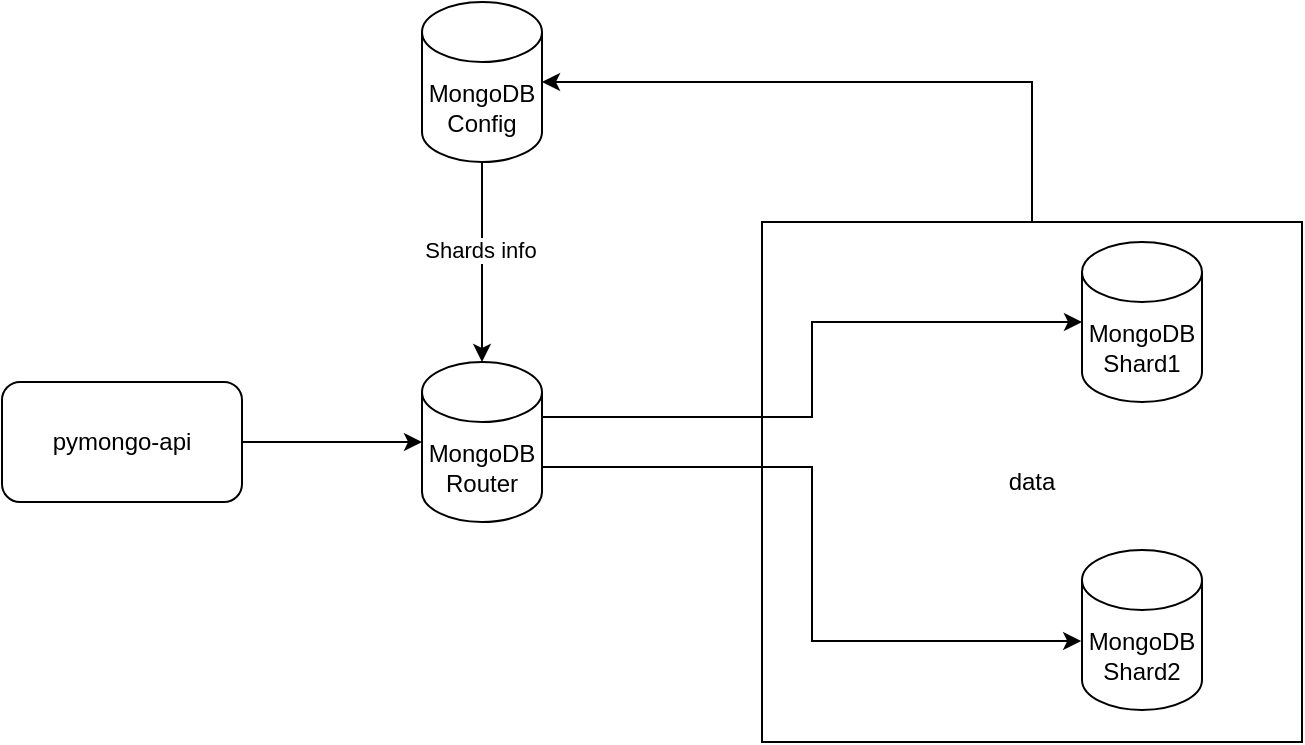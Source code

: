 <mxfile version="26.2.2" pages="5">
  <diagram name="shards" id="-H_mtQnk-PTXWXPvYvuk">
    <mxGraphModel dx="1556" dy="922" grid="1" gridSize="10" guides="1" tooltips="1" connect="1" arrows="1" fold="1" page="1" pageScale="1" pageWidth="1169" pageHeight="827" math="0" shadow="0">
      <root>
        <mxCell id="0" />
        <mxCell id="1" parent="0" />
        <mxCell id="PdJsGDBgcXhgXmVUZjuK-1" value="data" style="rounded=0;whiteSpace=wrap;html=1;" vertex="1" parent="1">
          <mxGeometry x="740" y="210" width="270" height="260" as="geometry" />
        </mxCell>
        <mxCell id="PdJsGDBgcXhgXmVUZjuK-2" value="pymongo-api" style="rounded=1;whiteSpace=wrap;html=1;" vertex="1" parent="1">
          <mxGeometry x="360" y="290" width="120" height="60" as="geometry" />
        </mxCell>
        <mxCell id="PdJsGDBgcXhgXmVUZjuK-3" style="edgeStyle=orthogonalEdgeStyle;rounded=0;orthogonalLoop=1;jettySize=auto;html=1;exitX=1;exitY=0.5;exitDx=0;exitDy=0;entryX=0;entryY=0.5;entryDx=0;entryDy=0;entryPerimeter=0;" edge="1" parent="1" source="PdJsGDBgcXhgXmVUZjuK-2" target="PdJsGDBgcXhgXmVUZjuK-4">
          <mxGeometry relative="1" as="geometry">
            <mxPoint x="560" y="320" as="targetPoint" />
          </mxGeometry>
        </mxCell>
        <mxCell id="PdJsGDBgcXhgXmVUZjuK-4" value="MongoDB&lt;br&gt;Router" style="shape=cylinder3;whiteSpace=wrap;html=1;boundedLbl=1;backgroundOutline=1;size=15;" vertex="1" parent="1">
          <mxGeometry x="570" y="280" width="60" height="80" as="geometry" />
        </mxCell>
        <mxCell id="PdJsGDBgcXhgXmVUZjuK-5" value="MongoDB&lt;br&gt;Shard1" style="shape=cylinder3;whiteSpace=wrap;html=1;boundedLbl=1;backgroundOutline=1;size=15;" vertex="1" parent="1">
          <mxGeometry x="900" y="220" width="60" height="80" as="geometry" />
        </mxCell>
        <mxCell id="PdJsGDBgcXhgXmVUZjuK-6" value="MongoDB&lt;br&gt;Shard2" style="shape=cylinder3;whiteSpace=wrap;html=1;boundedLbl=1;backgroundOutline=1;size=15;" vertex="1" parent="1">
          <mxGeometry x="900" y="374" width="60" height="80" as="geometry" />
        </mxCell>
        <mxCell id="PdJsGDBgcXhgXmVUZjuK-7" value="MongoDB&lt;br&gt;Config" style="shape=cylinder3;whiteSpace=wrap;html=1;boundedLbl=1;backgroundOutline=1;size=15;" vertex="1" parent="1">
          <mxGeometry x="570" y="100" width="60" height="80" as="geometry" />
        </mxCell>
        <mxCell id="PdJsGDBgcXhgXmVUZjuK-8" style="edgeStyle=orthogonalEdgeStyle;rounded=0;orthogonalLoop=1;jettySize=auto;html=1;exitX=0.5;exitY=1;exitDx=0;exitDy=0;exitPerimeter=0;entryX=0.5;entryY=0;entryDx=0;entryDy=0;entryPerimeter=0;" edge="1" parent="1" source="PdJsGDBgcXhgXmVUZjuK-7" target="PdJsGDBgcXhgXmVUZjuK-4">
          <mxGeometry relative="1" as="geometry" />
        </mxCell>
        <mxCell id="PdJsGDBgcXhgXmVUZjuK-9" value="Shards info" style="edgeLabel;html=1;align=center;verticalAlign=middle;resizable=0;points=[];" vertex="1" connectable="0" parent="PdJsGDBgcXhgXmVUZjuK-8">
          <mxGeometry x="-0.12" y="-1" relative="1" as="geometry">
            <mxPoint as="offset" />
          </mxGeometry>
        </mxCell>
        <mxCell id="PdJsGDBgcXhgXmVUZjuK-10" style="edgeStyle=orthogonalEdgeStyle;rounded=0;orthogonalLoop=1;jettySize=auto;html=1;exitX=1;exitY=0;exitDx=0;exitDy=27.5;exitPerimeter=0;entryX=0;entryY=0.5;entryDx=0;entryDy=0;entryPerimeter=0;" edge="1" parent="1" source="PdJsGDBgcXhgXmVUZjuK-4" target="PdJsGDBgcXhgXmVUZjuK-5">
          <mxGeometry relative="1" as="geometry" />
        </mxCell>
        <mxCell id="PdJsGDBgcXhgXmVUZjuK-11" style="edgeStyle=orthogonalEdgeStyle;rounded=0;orthogonalLoop=1;jettySize=auto;html=1;exitX=1;exitY=0;exitDx=0;exitDy=52.5;exitPerimeter=0;entryX=-0.007;entryY=0.569;entryDx=0;entryDy=0;entryPerimeter=0;" edge="1" parent="1" source="PdJsGDBgcXhgXmVUZjuK-4" target="PdJsGDBgcXhgXmVUZjuK-6">
          <mxGeometry relative="1" as="geometry" />
        </mxCell>
        <mxCell id="PdJsGDBgcXhgXmVUZjuK-12" style="edgeStyle=orthogonalEdgeStyle;rounded=0;orthogonalLoop=1;jettySize=auto;html=1;exitX=0.5;exitY=0;exitDx=0;exitDy=0;entryX=1;entryY=0.5;entryDx=0;entryDy=0;entryPerimeter=0;" edge="1" parent="1" source="PdJsGDBgcXhgXmVUZjuK-1" target="PdJsGDBgcXhgXmVUZjuK-7">
          <mxGeometry relative="1" as="geometry" />
        </mxCell>
      </root>
    </mxGraphModel>
  </diagram>
  <diagram name="shards-repl" id="qeF7YFFsVlt1C12aMF8a">
    <mxGraphModel dx="1556" dy="922" grid="1" gridSize="10" guides="1" tooltips="1" connect="1" arrows="1" fold="1" page="1" pageScale="1" pageWidth="1169" pageHeight="827" math="0" shadow="0">
      <root>
        <mxCell id="6vqDNNXld811BAtUUffi-0" />
        <mxCell id="6vqDNNXld811BAtUUffi-1" parent="6vqDNNXld811BAtUUffi-0" />
        <mxCell id="q-wtnh5gK94UqfY4lUgK-1" value="data" style="rounded=0;whiteSpace=wrap;html=1;" vertex="1" parent="6vqDNNXld811BAtUUffi-1">
          <mxGeometry x="600" y="200" width="360" height="510" as="geometry" />
        </mxCell>
        <mxCell id="6vqDNNXld811BAtUUffi-2" value="pymongo-api" style="rounded=1;whiteSpace=wrap;html=1;" vertex="1" parent="6vqDNNXld811BAtUUffi-1">
          <mxGeometry x="170" y="450" width="120" height="60" as="geometry" />
        </mxCell>
        <mxCell id="6vqDNNXld811BAtUUffi-3" style="edgeStyle=orthogonalEdgeStyle;rounded=0;orthogonalLoop=1;jettySize=auto;html=1;exitX=1;exitY=0.5;exitDx=0;exitDy=0;entryX=0;entryY=0.5;entryDx=0;entryDy=0;entryPerimeter=0;" edge="1" parent="6vqDNNXld811BAtUUffi-1" source="6vqDNNXld811BAtUUffi-2" target="6vqDNNXld811BAtUUffi-4">
          <mxGeometry relative="1" as="geometry">
            <mxPoint x="380" y="320" as="targetPoint" />
          </mxGeometry>
        </mxCell>
        <mxCell id="6vqDNNXld811BAtUUffi-4" value="MongoDB&lt;br&gt;Router" style="shape=cylinder3;whiteSpace=wrap;html=1;boundedLbl=1;backgroundOutline=1;size=15;" vertex="1" parent="6vqDNNXld811BAtUUffi-1">
          <mxGeometry x="390" y="440" width="60" height="80" as="geometry" />
        </mxCell>
        <mxCell id="6vqDNNXld811BAtUUffi-7" value="MongoDB&lt;br&gt;Config" style="shape=cylinder3;whiteSpace=wrap;html=1;boundedLbl=1;backgroundOutline=1;size=15;" vertex="1" parent="6vqDNNXld811BAtUUffi-1">
          <mxGeometry x="390" y="100" width="60" height="80" as="geometry" />
        </mxCell>
        <mxCell id="6vqDNNXld811BAtUUffi-8" style="edgeStyle=orthogonalEdgeStyle;rounded=0;orthogonalLoop=1;jettySize=auto;html=1;exitX=0.5;exitY=1;exitDx=0;exitDy=0;exitPerimeter=0;entryX=0.5;entryY=0;entryDx=0;entryDy=0;entryPerimeter=0;" edge="1" parent="6vqDNNXld811BAtUUffi-1" source="6vqDNNXld811BAtUUffi-7" target="6vqDNNXld811BAtUUffi-4">
          <mxGeometry relative="1" as="geometry" />
        </mxCell>
        <mxCell id="q-wtnh5gK94UqfY4lUgK-0" value="Shards info" style="edgeLabel;html=1;align=center;verticalAlign=middle;resizable=0;points=[];" vertex="1" connectable="0" parent="6vqDNNXld811BAtUUffi-8">
          <mxGeometry x="-0.12" y="-1" relative="1" as="geometry">
            <mxPoint as="offset" />
          </mxGeometry>
        </mxCell>
        <mxCell id="6vqDNNXld811BAtUUffi-9" style="edgeStyle=orthogonalEdgeStyle;rounded=0;orthogonalLoop=1;jettySize=auto;html=1;exitX=1;exitY=0;exitDx=0;exitDy=27.5;exitPerimeter=0;entryX=0;entryY=0.5;entryDx=0;entryDy=0;" edge="1" parent="6vqDNNXld811BAtUUffi-1" source="6vqDNNXld811BAtUUffi-4" target="Bka9d0ipxKqQHmRLhknL-3">
          <mxGeometry relative="1" as="geometry">
            <mxPoint x="610.0" y="260" as="targetPoint" />
          </mxGeometry>
        </mxCell>
        <mxCell id="6vqDNNXld811BAtUUffi-10" style="edgeStyle=orthogonalEdgeStyle;rounded=0;orthogonalLoop=1;jettySize=auto;html=1;exitX=1;exitY=0;exitDx=0;exitDy=52.5;exitPerimeter=0;" edge="1" parent="6vqDNNXld811BAtUUffi-1" source="6vqDNNXld811BAtUUffi-4" target="Bka9d0ipxKqQHmRLhknL-11">
          <mxGeometry relative="1" as="geometry">
            <mxPoint x="609.58" y="419.52" as="targetPoint" />
          </mxGeometry>
        </mxCell>
        <mxCell id="q-wtnh5gK94UqfY4lUgK-4" style="edgeStyle=orthogonalEdgeStyle;rounded=0;orthogonalLoop=1;jettySize=auto;html=1;exitX=0.5;exitY=0;exitDx=0;exitDy=0;entryX=1;entryY=0.5;entryDx=0;entryDy=0;entryPerimeter=0;" edge="1" parent="6vqDNNXld811BAtUUffi-1" source="q-wtnh5gK94UqfY4lUgK-1" target="6vqDNNXld811BAtUUffi-7">
          <mxGeometry relative="1" as="geometry" />
        </mxCell>
        <mxCell id="Bka9d0ipxKqQHmRLhknL-9" value="" style="group" vertex="1" connectable="0" parent="6vqDNNXld811BAtUUffi-1">
          <mxGeometry x="650" y="210" width="240" height="220" as="geometry" />
        </mxCell>
        <mxCell id="Bka9d0ipxKqQHmRLhknL-3" value="shard1" style="rounded=0;whiteSpace=wrap;html=1;" vertex="1" parent="Bka9d0ipxKqQHmRLhknL-9">
          <mxGeometry width="240" height="220" as="geometry" />
        </mxCell>
        <mxCell id="Bka9d0ipxKqQHmRLhknL-8" value="" style="group" vertex="1" connectable="0" parent="Bka9d0ipxKqQHmRLhknL-9">
          <mxGeometry x="10" y="30" width="220" height="180" as="geometry" />
        </mxCell>
        <mxCell id="Bka9d0ipxKqQHmRLhknL-7" style="edgeStyle=orthogonalEdgeStyle;rounded=0;orthogonalLoop=1;jettySize=auto;html=1;exitX=1;exitY=0.5;exitDx=0;exitDy=0;exitPerimeter=0;startArrow=openThin;startFill=0;" edge="1" parent="Bka9d0ipxKqQHmRLhknL-8" source="Bka9d0ipxKqQHmRLhknL-0" target="Bka9d0ipxKqQHmRLhknL-1">
          <mxGeometry relative="1" as="geometry" />
        </mxCell>
        <mxCell id="Bka9d0ipxKqQHmRLhknL-0" value="MongoDB&lt;br&gt;&lt;div&gt;repl0&lt;/div&gt;" style="shape=cylinder3;whiteSpace=wrap;html=1;boundedLbl=1;backgroundOutline=1;size=15;" vertex="1" parent="Bka9d0ipxKqQHmRLhknL-8">
          <mxGeometry y="100" width="60" height="80" as="geometry" />
        </mxCell>
        <mxCell id="Bka9d0ipxKqQHmRLhknL-1" value="MongoDB&lt;br&gt;&lt;div&gt;repl2&lt;/div&gt;" style="shape=cylinder3;whiteSpace=wrap;html=1;boundedLbl=1;backgroundOutline=1;size=15;" vertex="1" parent="Bka9d0ipxKqQHmRLhknL-8">
          <mxGeometry x="160" y="100" width="60" height="80" as="geometry" />
        </mxCell>
        <mxCell id="Bka9d0ipxKqQHmRLhknL-2" value="MongoDB&lt;br&gt;&lt;div&gt;repl1&lt;/div&gt;" style="shape=cylinder3;whiteSpace=wrap;html=1;boundedLbl=1;backgroundOutline=1;size=15;" vertex="1" parent="Bka9d0ipxKqQHmRLhknL-8">
          <mxGeometry x="80" y="-20" width="60" height="80" as="geometry" />
        </mxCell>
        <mxCell id="Bka9d0ipxKqQHmRLhknL-4" style="edgeStyle=orthogonalEdgeStyle;rounded=0;orthogonalLoop=1;jettySize=auto;html=1;exitX=0;exitY=0.5;exitDx=0;exitDy=0;exitPerimeter=0;entryX=0.5;entryY=0;entryDx=0;entryDy=0;entryPerimeter=0;startArrow=openThin;startFill=0;" edge="1" parent="Bka9d0ipxKqQHmRLhknL-8" source="Bka9d0ipxKqQHmRLhknL-2" target="Bka9d0ipxKqQHmRLhknL-0">
          <mxGeometry relative="1" as="geometry" />
        </mxCell>
        <mxCell id="Bka9d0ipxKqQHmRLhknL-5" style="edgeStyle=orthogonalEdgeStyle;rounded=0;orthogonalLoop=1;jettySize=auto;html=1;exitX=1;exitY=0.5;exitDx=0;exitDy=0;exitPerimeter=0;entryX=0.5;entryY=0;entryDx=0;entryDy=0;entryPerimeter=0;startArrow=classic;startFill=1;" edge="1" parent="Bka9d0ipxKqQHmRLhknL-8" source="Bka9d0ipxKqQHmRLhknL-2" target="Bka9d0ipxKqQHmRLhknL-1">
          <mxGeometry relative="1" as="geometry" />
        </mxCell>
        <mxCell id="Bka9d0ipxKqQHmRLhknL-10" value="" style="group" vertex="1" connectable="0" parent="6vqDNNXld811BAtUUffi-1">
          <mxGeometry x="650" y="480" width="240" height="220" as="geometry" />
        </mxCell>
        <mxCell id="Bka9d0ipxKqQHmRLhknL-11" value="shard2" style="rounded=0;whiteSpace=wrap;html=1;" vertex="1" parent="Bka9d0ipxKqQHmRLhknL-10">
          <mxGeometry width="240" height="220" as="geometry" />
        </mxCell>
        <mxCell id="Bka9d0ipxKqQHmRLhknL-12" value="" style="group" vertex="1" connectable="0" parent="Bka9d0ipxKqQHmRLhknL-10">
          <mxGeometry x="10" y="30" width="220" height="180" as="geometry" />
        </mxCell>
        <mxCell id="Bka9d0ipxKqQHmRLhknL-13" style="edgeStyle=orthogonalEdgeStyle;rounded=0;orthogonalLoop=1;jettySize=auto;html=1;exitX=1;exitY=0.5;exitDx=0;exitDy=0;exitPerimeter=0;startArrow=openThin;startFill=0;" edge="1" parent="Bka9d0ipxKqQHmRLhknL-12" source="Bka9d0ipxKqQHmRLhknL-14" target="Bka9d0ipxKqQHmRLhknL-15">
          <mxGeometry relative="1" as="geometry" />
        </mxCell>
        <mxCell id="Bka9d0ipxKqQHmRLhknL-14" value="MongoDB&lt;br&gt;&lt;div&gt;repl0&lt;/div&gt;" style="shape=cylinder3;whiteSpace=wrap;html=1;boundedLbl=1;backgroundOutline=1;size=15;" vertex="1" parent="Bka9d0ipxKqQHmRLhknL-12">
          <mxGeometry y="100" width="60" height="80" as="geometry" />
        </mxCell>
        <mxCell id="Bka9d0ipxKqQHmRLhknL-15" value="MongoDB&lt;br&gt;&lt;div&gt;repl2&lt;/div&gt;" style="shape=cylinder3;whiteSpace=wrap;html=1;boundedLbl=1;backgroundOutline=1;size=15;" vertex="1" parent="Bka9d0ipxKqQHmRLhknL-12">
          <mxGeometry x="160" y="100" width="60" height="80" as="geometry" />
        </mxCell>
        <mxCell id="Bka9d0ipxKqQHmRLhknL-16" value="MongoDB&lt;br&gt;&lt;div&gt;repl1&lt;/div&gt;" style="shape=cylinder3;whiteSpace=wrap;html=1;boundedLbl=1;backgroundOutline=1;size=15;" vertex="1" parent="Bka9d0ipxKqQHmRLhknL-12">
          <mxGeometry x="80" y="-20" width="60" height="80" as="geometry" />
        </mxCell>
        <mxCell id="Bka9d0ipxKqQHmRLhknL-17" style="edgeStyle=orthogonalEdgeStyle;rounded=0;orthogonalLoop=1;jettySize=auto;html=1;exitX=0;exitY=0.5;exitDx=0;exitDy=0;exitPerimeter=0;entryX=0.5;entryY=0;entryDx=0;entryDy=0;entryPerimeter=0;startArrow=openThin;startFill=0;" edge="1" parent="Bka9d0ipxKqQHmRLhknL-12" source="Bka9d0ipxKqQHmRLhknL-16" target="Bka9d0ipxKqQHmRLhknL-14">
          <mxGeometry relative="1" as="geometry" />
        </mxCell>
        <mxCell id="Bka9d0ipxKqQHmRLhknL-18" style="edgeStyle=orthogonalEdgeStyle;rounded=0;orthogonalLoop=1;jettySize=auto;html=1;exitX=1;exitY=0.5;exitDx=0;exitDy=0;exitPerimeter=0;entryX=0.5;entryY=0;entryDx=0;entryDy=0;entryPerimeter=0;startArrow=classic;startFill=1;" edge="1" parent="Bka9d0ipxKqQHmRLhknL-12" source="Bka9d0ipxKqQHmRLhknL-16" target="Bka9d0ipxKqQHmRLhknL-15">
          <mxGeometry relative="1" as="geometry" />
        </mxCell>
      </root>
    </mxGraphModel>
  </diagram>
  <diagram name="shards-repl-cache" id="4g1u8_UeGxFfNDQCQS-p">
    <mxGraphModel dx="1556" dy="922" grid="1" gridSize="10" guides="1" tooltips="1" connect="1" arrows="1" fold="1" page="1" pageScale="1" pageWidth="1169" pageHeight="827" math="0" shadow="0">
      <root>
        <mxCell id="fxDg-fmvhUHf-UqMxetp-0" />
        <mxCell id="fxDg-fmvhUHf-UqMxetp-1" parent="fxDg-fmvhUHf-UqMxetp-0" />
        <mxCell id="fxDg-fmvhUHf-UqMxetp-2" value="data" style="rounded=0;whiteSpace=wrap;html=1;" vertex="1" parent="fxDg-fmvhUHf-UqMxetp-1">
          <mxGeometry x="600" y="200" width="360" height="510" as="geometry" />
        </mxCell>
        <mxCell id="fxDg-fmvhUHf-UqMxetp-3" value="pymongo-api" style="rounded=1;whiteSpace=wrap;html=1;" vertex="1" parent="fxDg-fmvhUHf-UqMxetp-1">
          <mxGeometry x="170" y="450" width="120" height="60" as="geometry" />
        </mxCell>
        <mxCell id="fxDg-fmvhUHf-UqMxetp-4" style="edgeStyle=orthogonalEdgeStyle;rounded=0;orthogonalLoop=1;jettySize=auto;html=1;exitX=1;exitY=0.5;exitDx=0;exitDy=0;entryX=0;entryY=0.5;entryDx=0;entryDy=0;entryPerimeter=0;" edge="1" parent="fxDg-fmvhUHf-UqMxetp-1" source="fxDg-fmvhUHf-UqMxetp-3" target="fxDg-fmvhUHf-UqMxetp-5">
          <mxGeometry relative="1" as="geometry">
            <mxPoint x="380" y="320" as="targetPoint" />
          </mxGeometry>
        </mxCell>
        <mxCell id="fxDg-fmvhUHf-UqMxetp-5" value="MongoDB&lt;br&gt;Router" style="shape=cylinder3;whiteSpace=wrap;html=1;boundedLbl=1;backgroundOutline=1;size=15;" vertex="1" parent="fxDg-fmvhUHf-UqMxetp-1">
          <mxGeometry x="390" y="440" width="60" height="80" as="geometry" />
        </mxCell>
        <mxCell id="fxDg-fmvhUHf-UqMxetp-6" value="MongoDB&lt;br&gt;Config" style="shape=cylinder3;whiteSpace=wrap;html=1;boundedLbl=1;backgroundOutline=1;size=15;" vertex="1" parent="fxDg-fmvhUHf-UqMxetp-1">
          <mxGeometry x="390" y="100" width="60" height="80" as="geometry" />
        </mxCell>
        <mxCell id="fxDg-fmvhUHf-UqMxetp-7" style="edgeStyle=orthogonalEdgeStyle;rounded=0;orthogonalLoop=1;jettySize=auto;html=1;exitX=0.5;exitY=1;exitDx=0;exitDy=0;exitPerimeter=0;entryX=0.5;entryY=0;entryDx=0;entryDy=0;entryPerimeter=0;" edge="1" parent="fxDg-fmvhUHf-UqMxetp-1" source="fxDg-fmvhUHf-UqMxetp-6" target="fxDg-fmvhUHf-UqMxetp-5">
          <mxGeometry relative="1" as="geometry" />
        </mxCell>
        <mxCell id="fxDg-fmvhUHf-UqMxetp-8" value="Shards info" style="edgeLabel;html=1;align=center;verticalAlign=middle;resizable=0;points=[];" vertex="1" connectable="0" parent="fxDg-fmvhUHf-UqMxetp-7">
          <mxGeometry x="-0.12" y="-1" relative="1" as="geometry">
            <mxPoint as="offset" />
          </mxGeometry>
        </mxCell>
        <mxCell id="fxDg-fmvhUHf-UqMxetp-9" style="edgeStyle=orthogonalEdgeStyle;rounded=0;orthogonalLoop=1;jettySize=auto;html=1;exitX=1;exitY=0;exitDx=0;exitDy=27.5;exitPerimeter=0;entryX=0;entryY=0.5;entryDx=0;entryDy=0;" edge="1" parent="fxDg-fmvhUHf-UqMxetp-1" source="fxDg-fmvhUHf-UqMxetp-5" target="fxDg-fmvhUHf-UqMxetp-13">
          <mxGeometry relative="1" as="geometry">
            <mxPoint x="610.0" y="260" as="targetPoint" />
          </mxGeometry>
        </mxCell>
        <mxCell id="fxDg-fmvhUHf-UqMxetp-10" style="edgeStyle=orthogonalEdgeStyle;rounded=0;orthogonalLoop=1;jettySize=auto;html=1;exitX=1;exitY=0;exitDx=0;exitDy=52.5;exitPerimeter=0;" edge="1" parent="fxDg-fmvhUHf-UqMxetp-1" source="fxDg-fmvhUHf-UqMxetp-5" target="fxDg-fmvhUHf-UqMxetp-22">
          <mxGeometry relative="1" as="geometry">
            <mxPoint x="609.58" y="419.52" as="targetPoint" />
          </mxGeometry>
        </mxCell>
        <mxCell id="fxDg-fmvhUHf-UqMxetp-11" style="edgeStyle=orthogonalEdgeStyle;rounded=0;orthogonalLoop=1;jettySize=auto;html=1;exitX=0.5;exitY=0;exitDx=0;exitDy=0;entryX=1;entryY=0.5;entryDx=0;entryDy=0;entryPerimeter=0;" edge="1" parent="fxDg-fmvhUHf-UqMxetp-1" source="fxDg-fmvhUHf-UqMxetp-2" target="fxDg-fmvhUHf-UqMxetp-6">
          <mxGeometry relative="1" as="geometry" />
        </mxCell>
        <mxCell id="fxDg-fmvhUHf-UqMxetp-12" value="" style="group" vertex="1" connectable="0" parent="fxDg-fmvhUHf-UqMxetp-1">
          <mxGeometry x="650" y="210" width="240" height="220" as="geometry" />
        </mxCell>
        <mxCell id="fxDg-fmvhUHf-UqMxetp-13" value="shard1" style="rounded=0;whiteSpace=wrap;html=1;" vertex="1" parent="fxDg-fmvhUHf-UqMxetp-12">
          <mxGeometry width="240" height="220" as="geometry" />
        </mxCell>
        <mxCell id="fxDg-fmvhUHf-UqMxetp-14" value="" style="group" vertex="1" connectable="0" parent="fxDg-fmvhUHf-UqMxetp-12">
          <mxGeometry x="10" y="30" width="220" height="180" as="geometry" />
        </mxCell>
        <mxCell id="fxDg-fmvhUHf-UqMxetp-15" style="edgeStyle=orthogonalEdgeStyle;rounded=0;orthogonalLoop=1;jettySize=auto;html=1;exitX=1;exitY=0.5;exitDx=0;exitDy=0;exitPerimeter=0;startArrow=openThin;startFill=0;" edge="1" parent="fxDg-fmvhUHf-UqMxetp-14" source="fxDg-fmvhUHf-UqMxetp-16" target="fxDg-fmvhUHf-UqMxetp-17">
          <mxGeometry relative="1" as="geometry" />
        </mxCell>
        <mxCell id="fxDg-fmvhUHf-UqMxetp-16" value="MongoDB&lt;br&gt;&lt;div&gt;repl0&lt;/div&gt;" style="shape=cylinder3;whiteSpace=wrap;html=1;boundedLbl=1;backgroundOutline=1;size=15;" vertex="1" parent="fxDg-fmvhUHf-UqMxetp-14">
          <mxGeometry y="100" width="60" height="80" as="geometry" />
        </mxCell>
        <mxCell id="fxDg-fmvhUHf-UqMxetp-17" value="MongoDB&lt;br&gt;&lt;div&gt;repl2&lt;/div&gt;" style="shape=cylinder3;whiteSpace=wrap;html=1;boundedLbl=1;backgroundOutline=1;size=15;" vertex="1" parent="fxDg-fmvhUHf-UqMxetp-14">
          <mxGeometry x="160" y="100" width="60" height="80" as="geometry" />
        </mxCell>
        <mxCell id="fxDg-fmvhUHf-UqMxetp-18" value="MongoDB&lt;br&gt;&lt;div&gt;repl1&lt;/div&gt;" style="shape=cylinder3;whiteSpace=wrap;html=1;boundedLbl=1;backgroundOutline=1;size=15;" vertex="1" parent="fxDg-fmvhUHf-UqMxetp-14">
          <mxGeometry x="80" y="-20" width="60" height="80" as="geometry" />
        </mxCell>
        <mxCell id="fxDg-fmvhUHf-UqMxetp-19" style="edgeStyle=orthogonalEdgeStyle;rounded=0;orthogonalLoop=1;jettySize=auto;html=1;exitX=0;exitY=0.5;exitDx=0;exitDy=0;exitPerimeter=0;entryX=0.5;entryY=0;entryDx=0;entryDy=0;entryPerimeter=0;startArrow=openThin;startFill=0;" edge="1" parent="fxDg-fmvhUHf-UqMxetp-14" source="fxDg-fmvhUHf-UqMxetp-18" target="fxDg-fmvhUHf-UqMxetp-16">
          <mxGeometry relative="1" as="geometry" />
        </mxCell>
        <mxCell id="fxDg-fmvhUHf-UqMxetp-20" style="edgeStyle=orthogonalEdgeStyle;rounded=0;orthogonalLoop=1;jettySize=auto;html=1;exitX=1;exitY=0.5;exitDx=0;exitDy=0;exitPerimeter=0;entryX=0.5;entryY=0;entryDx=0;entryDy=0;entryPerimeter=0;startArrow=classic;startFill=1;" edge="1" parent="fxDg-fmvhUHf-UqMxetp-14" source="fxDg-fmvhUHf-UqMxetp-18" target="fxDg-fmvhUHf-UqMxetp-17">
          <mxGeometry relative="1" as="geometry" />
        </mxCell>
        <mxCell id="fxDg-fmvhUHf-UqMxetp-21" value="" style="group" vertex="1" connectable="0" parent="fxDg-fmvhUHf-UqMxetp-1">
          <mxGeometry x="650" y="480" width="240" height="220" as="geometry" />
        </mxCell>
        <mxCell id="fxDg-fmvhUHf-UqMxetp-22" value="shard2" style="rounded=0;whiteSpace=wrap;html=1;" vertex="1" parent="fxDg-fmvhUHf-UqMxetp-21">
          <mxGeometry width="240" height="220" as="geometry" />
        </mxCell>
        <mxCell id="fxDg-fmvhUHf-UqMxetp-23" value="" style="group" vertex="1" connectable="0" parent="fxDg-fmvhUHf-UqMxetp-21">
          <mxGeometry x="10" y="30" width="220" height="180" as="geometry" />
        </mxCell>
        <mxCell id="fxDg-fmvhUHf-UqMxetp-24" style="edgeStyle=orthogonalEdgeStyle;rounded=0;orthogonalLoop=1;jettySize=auto;html=1;exitX=1;exitY=0.5;exitDx=0;exitDy=0;exitPerimeter=0;startArrow=openThin;startFill=0;" edge="1" parent="fxDg-fmvhUHf-UqMxetp-23" source="fxDg-fmvhUHf-UqMxetp-25" target="fxDg-fmvhUHf-UqMxetp-26">
          <mxGeometry relative="1" as="geometry" />
        </mxCell>
        <mxCell id="fxDg-fmvhUHf-UqMxetp-25" value="MongoDB&lt;br&gt;&lt;div&gt;repl0&lt;/div&gt;" style="shape=cylinder3;whiteSpace=wrap;html=1;boundedLbl=1;backgroundOutline=1;size=15;" vertex="1" parent="fxDg-fmvhUHf-UqMxetp-23">
          <mxGeometry y="100" width="60" height="80" as="geometry" />
        </mxCell>
        <mxCell id="fxDg-fmvhUHf-UqMxetp-26" value="MongoDB&lt;br&gt;&lt;div&gt;repl2&lt;/div&gt;" style="shape=cylinder3;whiteSpace=wrap;html=1;boundedLbl=1;backgroundOutline=1;size=15;" vertex="1" parent="fxDg-fmvhUHf-UqMxetp-23">
          <mxGeometry x="160" y="100" width="60" height="80" as="geometry" />
        </mxCell>
        <mxCell id="fxDg-fmvhUHf-UqMxetp-27" value="MongoDB&lt;br&gt;&lt;div&gt;repl1&lt;/div&gt;" style="shape=cylinder3;whiteSpace=wrap;html=1;boundedLbl=1;backgroundOutline=1;size=15;" vertex="1" parent="fxDg-fmvhUHf-UqMxetp-23">
          <mxGeometry x="80" y="-20" width="60" height="80" as="geometry" />
        </mxCell>
        <mxCell id="fxDg-fmvhUHf-UqMxetp-28" style="edgeStyle=orthogonalEdgeStyle;rounded=0;orthogonalLoop=1;jettySize=auto;html=1;exitX=0;exitY=0.5;exitDx=0;exitDy=0;exitPerimeter=0;entryX=0.5;entryY=0;entryDx=0;entryDy=0;entryPerimeter=0;startArrow=openThin;startFill=0;" edge="1" parent="fxDg-fmvhUHf-UqMxetp-23" source="fxDg-fmvhUHf-UqMxetp-27" target="fxDg-fmvhUHf-UqMxetp-25">
          <mxGeometry relative="1" as="geometry" />
        </mxCell>
        <mxCell id="fxDg-fmvhUHf-UqMxetp-29" style="edgeStyle=orthogonalEdgeStyle;rounded=0;orthogonalLoop=1;jettySize=auto;html=1;exitX=1;exitY=0.5;exitDx=0;exitDy=0;exitPerimeter=0;entryX=0.5;entryY=0;entryDx=0;entryDy=0;entryPerimeter=0;startArrow=classic;startFill=1;" edge="1" parent="fxDg-fmvhUHf-UqMxetp-23" source="fxDg-fmvhUHf-UqMxetp-27" target="fxDg-fmvhUHf-UqMxetp-26">
          <mxGeometry relative="1" as="geometry" />
        </mxCell>
        <mxCell id="8tiHlDGAkMG_AVuabsp7-0" value="redis" style="shape=cylinder3;whiteSpace=wrap;html=1;boundedLbl=1;backgroundOutline=1;size=15;" vertex="1" parent="fxDg-fmvhUHf-UqMxetp-1">
          <mxGeometry x="200" y="590" width="60" height="80" as="geometry" />
        </mxCell>
        <mxCell id="8tiHlDGAkMG_AVuabsp7-1" style="edgeStyle=orthogonalEdgeStyle;rounded=0;orthogonalLoop=1;jettySize=auto;html=1;exitX=0.5;exitY=1;exitDx=0;exitDy=0;entryX=0.5;entryY=0;entryDx=0;entryDy=0;entryPerimeter=0;" edge="1" parent="fxDg-fmvhUHf-UqMxetp-1" source="fxDg-fmvhUHf-UqMxetp-3" target="8tiHlDGAkMG_AVuabsp7-0">
          <mxGeometry relative="1" as="geometry" />
        </mxCell>
      </root>
    </mxGraphModel>
  </diagram>
  <diagram name="api-shards-repl-cache" id="Ojz7CrvYcD_KoiikX7P5">
    <mxGraphModel dx="1556" dy="922" grid="1" gridSize="10" guides="1" tooltips="1" connect="1" arrows="1" fold="1" page="1" pageScale="1" pageWidth="1169" pageHeight="827" math="0" shadow="0">
      <root>
        <mxCell id="PMrcxANC8TGuvZL-yIvS-0" />
        <mxCell id="PMrcxANC8TGuvZL-yIvS-1" parent="PMrcxANC8TGuvZL-yIvS-0" />
        <mxCell id="PMrcxANC8TGuvZL-yIvS-2" value="data" style="rounded=0;whiteSpace=wrap;html=1;" vertex="1" parent="PMrcxANC8TGuvZL-yIvS-1">
          <mxGeometry x="760" y="190" width="360" height="510" as="geometry" />
        </mxCell>
        <mxCell id="PMrcxANC8TGuvZL-yIvS-4" style="edgeStyle=orthogonalEdgeStyle;rounded=0;orthogonalLoop=1;jettySize=auto;html=1;exitX=1;exitY=0.5;exitDx=0;exitDy=0;entryX=0;entryY=0.5;entryDx=0;entryDy=0;entryPerimeter=0;" edge="1" parent="PMrcxANC8TGuvZL-yIvS-1" source="PMrcxANC8TGuvZL-yIvS-3" target="PMrcxANC8TGuvZL-yIvS-5">
          <mxGeometry relative="1" as="geometry">
            <mxPoint x="540" y="310" as="targetPoint" />
          </mxGeometry>
        </mxCell>
        <mxCell id="PMrcxANC8TGuvZL-yIvS-5" value="MongoDB&lt;br&gt;Router" style="shape=cylinder3;whiteSpace=wrap;html=1;boundedLbl=1;backgroundOutline=1;size=15;" vertex="1" parent="PMrcxANC8TGuvZL-yIvS-1">
          <mxGeometry x="550" y="430" width="60" height="80" as="geometry" />
        </mxCell>
        <mxCell id="PMrcxANC8TGuvZL-yIvS-6" value="MongoDB&lt;br&gt;Config" style="shape=cylinder3;whiteSpace=wrap;html=1;boundedLbl=1;backgroundOutline=1;size=15;" vertex="1" parent="PMrcxANC8TGuvZL-yIvS-1">
          <mxGeometry x="550" y="90" width="60" height="80" as="geometry" />
        </mxCell>
        <mxCell id="PMrcxANC8TGuvZL-yIvS-7" style="edgeStyle=orthogonalEdgeStyle;rounded=0;orthogonalLoop=1;jettySize=auto;html=1;exitX=0.5;exitY=1;exitDx=0;exitDy=0;exitPerimeter=0;entryX=0.5;entryY=0;entryDx=0;entryDy=0;entryPerimeter=0;" edge="1" parent="PMrcxANC8TGuvZL-yIvS-1" source="PMrcxANC8TGuvZL-yIvS-6" target="PMrcxANC8TGuvZL-yIvS-5">
          <mxGeometry relative="1" as="geometry" />
        </mxCell>
        <mxCell id="PMrcxANC8TGuvZL-yIvS-8" value="Shards info" style="edgeLabel;html=1;align=center;verticalAlign=middle;resizable=0;points=[];" vertex="1" connectable="0" parent="PMrcxANC8TGuvZL-yIvS-7">
          <mxGeometry x="-0.12" y="-1" relative="1" as="geometry">
            <mxPoint as="offset" />
          </mxGeometry>
        </mxCell>
        <mxCell id="PMrcxANC8TGuvZL-yIvS-9" style="edgeStyle=orthogonalEdgeStyle;rounded=0;orthogonalLoop=1;jettySize=auto;html=1;exitX=1;exitY=0;exitDx=0;exitDy=27.5;exitPerimeter=0;entryX=0;entryY=0.5;entryDx=0;entryDy=0;" edge="1" parent="PMrcxANC8TGuvZL-yIvS-1" source="PMrcxANC8TGuvZL-yIvS-5" target="PMrcxANC8TGuvZL-yIvS-13">
          <mxGeometry relative="1" as="geometry">
            <mxPoint x="770.0" y="250" as="targetPoint" />
          </mxGeometry>
        </mxCell>
        <mxCell id="PMrcxANC8TGuvZL-yIvS-10" style="edgeStyle=orthogonalEdgeStyle;rounded=0;orthogonalLoop=1;jettySize=auto;html=1;exitX=1;exitY=0;exitDx=0;exitDy=52.5;exitPerimeter=0;" edge="1" parent="PMrcxANC8TGuvZL-yIvS-1" source="PMrcxANC8TGuvZL-yIvS-5" target="PMrcxANC8TGuvZL-yIvS-22">
          <mxGeometry relative="1" as="geometry">
            <mxPoint x="769.58" y="409.52" as="targetPoint" />
          </mxGeometry>
        </mxCell>
        <mxCell id="PMrcxANC8TGuvZL-yIvS-11" style="edgeStyle=orthogonalEdgeStyle;rounded=0;orthogonalLoop=1;jettySize=auto;html=1;exitX=0.5;exitY=0;exitDx=0;exitDy=0;entryX=1;entryY=0.5;entryDx=0;entryDy=0;entryPerimeter=0;" edge="1" parent="PMrcxANC8TGuvZL-yIvS-1" source="PMrcxANC8TGuvZL-yIvS-2" target="PMrcxANC8TGuvZL-yIvS-6">
          <mxGeometry relative="1" as="geometry" />
        </mxCell>
        <mxCell id="PMrcxANC8TGuvZL-yIvS-12" value="" style="group" vertex="1" connectable="0" parent="PMrcxANC8TGuvZL-yIvS-1">
          <mxGeometry x="810" y="200" width="240" height="220" as="geometry" />
        </mxCell>
        <mxCell id="PMrcxANC8TGuvZL-yIvS-13" value="shard1" style="rounded=0;whiteSpace=wrap;html=1;" vertex="1" parent="PMrcxANC8TGuvZL-yIvS-12">
          <mxGeometry width="240" height="220" as="geometry" />
        </mxCell>
        <mxCell id="PMrcxANC8TGuvZL-yIvS-14" value="" style="group" vertex="1" connectable="0" parent="PMrcxANC8TGuvZL-yIvS-12">
          <mxGeometry x="10" y="30" width="220" height="180" as="geometry" />
        </mxCell>
        <mxCell id="PMrcxANC8TGuvZL-yIvS-15" style="edgeStyle=orthogonalEdgeStyle;rounded=0;orthogonalLoop=1;jettySize=auto;html=1;exitX=1;exitY=0.5;exitDx=0;exitDy=0;exitPerimeter=0;startArrow=openThin;startFill=0;" edge="1" parent="PMrcxANC8TGuvZL-yIvS-14" source="PMrcxANC8TGuvZL-yIvS-16" target="PMrcxANC8TGuvZL-yIvS-17">
          <mxGeometry relative="1" as="geometry" />
        </mxCell>
        <mxCell id="PMrcxANC8TGuvZL-yIvS-16" value="MongoDB&lt;br&gt;&lt;div&gt;repl0&lt;/div&gt;" style="shape=cylinder3;whiteSpace=wrap;html=1;boundedLbl=1;backgroundOutline=1;size=15;" vertex="1" parent="PMrcxANC8TGuvZL-yIvS-14">
          <mxGeometry y="100" width="60" height="80" as="geometry" />
        </mxCell>
        <mxCell id="PMrcxANC8TGuvZL-yIvS-17" value="MongoDB&lt;br&gt;&lt;div&gt;repl2&lt;/div&gt;" style="shape=cylinder3;whiteSpace=wrap;html=1;boundedLbl=1;backgroundOutline=1;size=15;" vertex="1" parent="PMrcxANC8TGuvZL-yIvS-14">
          <mxGeometry x="160" y="100" width="60" height="80" as="geometry" />
        </mxCell>
        <mxCell id="PMrcxANC8TGuvZL-yIvS-18" value="MongoDB&lt;br&gt;&lt;div&gt;repl1&lt;/div&gt;" style="shape=cylinder3;whiteSpace=wrap;html=1;boundedLbl=1;backgroundOutline=1;size=15;" vertex="1" parent="PMrcxANC8TGuvZL-yIvS-14">
          <mxGeometry x="80" y="-20" width="60" height="80" as="geometry" />
        </mxCell>
        <mxCell id="PMrcxANC8TGuvZL-yIvS-19" style="edgeStyle=orthogonalEdgeStyle;rounded=0;orthogonalLoop=1;jettySize=auto;html=1;exitX=0;exitY=0.5;exitDx=0;exitDy=0;exitPerimeter=0;entryX=0.5;entryY=0;entryDx=0;entryDy=0;entryPerimeter=0;startArrow=openThin;startFill=0;" edge="1" parent="PMrcxANC8TGuvZL-yIvS-14" source="PMrcxANC8TGuvZL-yIvS-18" target="PMrcxANC8TGuvZL-yIvS-16">
          <mxGeometry relative="1" as="geometry" />
        </mxCell>
        <mxCell id="PMrcxANC8TGuvZL-yIvS-20" style="edgeStyle=orthogonalEdgeStyle;rounded=0;orthogonalLoop=1;jettySize=auto;html=1;exitX=1;exitY=0.5;exitDx=0;exitDy=0;exitPerimeter=0;entryX=0.5;entryY=0;entryDx=0;entryDy=0;entryPerimeter=0;startArrow=classic;startFill=1;" edge="1" parent="PMrcxANC8TGuvZL-yIvS-14" source="PMrcxANC8TGuvZL-yIvS-18" target="PMrcxANC8TGuvZL-yIvS-17">
          <mxGeometry relative="1" as="geometry" />
        </mxCell>
        <mxCell id="PMrcxANC8TGuvZL-yIvS-21" value="" style="group" vertex="1" connectable="0" parent="PMrcxANC8TGuvZL-yIvS-1">
          <mxGeometry x="810" y="470" width="240" height="220" as="geometry" />
        </mxCell>
        <mxCell id="PMrcxANC8TGuvZL-yIvS-22" value="shard2" style="rounded=0;whiteSpace=wrap;html=1;" vertex="1" parent="PMrcxANC8TGuvZL-yIvS-21">
          <mxGeometry width="240" height="220" as="geometry" />
        </mxCell>
        <mxCell id="PMrcxANC8TGuvZL-yIvS-23" value="" style="group" vertex="1" connectable="0" parent="PMrcxANC8TGuvZL-yIvS-21">
          <mxGeometry x="10" y="30" width="220" height="180" as="geometry" />
        </mxCell>
        <mxCell id="PMrcxANC8TGuvZL-yIvS-24" style="edgeStyle=orthogonalEdgeStyle;rounded=0;orthogonalLoop=1;jettySize=auto;html=1;exitX=1;exitY=0.5;exitDx=0;exitDy=0;exitPerimeter=0;startArrow=openThin;startFill=0;" edge="1" parent="PMrcxANC8TGuvZL-yIvS-23" source="PMrcxANC8TGuvZL-yIvS-25" target="PMrcxANC8TGuvZL-yIvS-26">
          <mxGeometry relative="1" as="geometry" />
        </mxCell>
        <mxCell id="PMrcxANC8TGuvZL-yIvS-25" value="MongoDB&lt;br&gt;&lt;div&gt;repl0&lt;/div&gt;" style="shape=cylinder3;whiteSpace=wrap;html=1;boundedLbl=1;backgroundOutline=1;size=15;" vertex="1" parent="PMrcxANC8TGuvZL-yIvS-23">
          <mxGeometry y="100" width="60" height="80" as="geometry" />
        </mxCell>
        <mxCell id="PMrcxANC8TGuvZL-yIvS-26" value="MongoDB&lt;br&gt;&lt;div&gt;repl2&lt;/div&gt;" style="shape=cylinder3;whiteSpace=wrap;html=1;boundedLbl=1;backgroundOutline=1;size=15;" vertex="1" parent="PMrcxANC8TGuvZL-yIvS-23">
          <mxGeometry x="160" y="100" width="60" height="80" as="geometry" />
        </mxCell>
        <mxCell id="PMrcxANC8TGuvZL-yIvS-27" value="MongoDB&lt;br&gt;&lt;div&gt;repl1&lt;/div&gt;" style="shape=cylinder3;whiteSpace=wrap;html=1;boundedLbl=1;backgroundOutline=1;size=15;" vertex="1" parent="PMrcxANC8TGuvZL-yIvS-23">
          <mxGeometry x="80" y="-20" width="60" height="80" as="geometry" />
        </mxCell>
        <mxCell id="PMrcxANC8TGuvZL-yIvS-28" style="edgeStyle=orthogonalEdgeStyle;rounded=0;orthogonalLoop=1;jettySize=auto;html=1;exitX=0;exitY=0.5;exitDx=0;exitDy=0;exitPerimeter=0;entryX=0.5;entryY=0;entryDx=0;entryDy=0;entryPerimeter=0;startArrow=openThin;startFill=0;" edge="1" parent="PMrcxANC8TGuvZL-yIvS-23" source="PMrcxANC8TGuvZL-yIvS-27" target="PMrcxANC8TGuvZL-yIvS-25">
          <mxGeometry relative="1" as="geometry" />
        </mxCell>
        <mxCell id="PMrcxANC8TGuvZL-yIvS-29" style="edgeStyle=orthogonalEdgeStyle;rounded=0;orthogonalLoop=1;jettySize=auto;html=1;exitX=1;exitY=0.5;exitDx=0;exitDy=0;exitPerimeter=0;entryX=0.5;entryY=0;entryDx=0;entryDy=0;entryPerimeter=0;startArrow=classic;startFill=1;" edge="1" parent="PMrcxANC8TGuvZL-yIvS-23" source="PMrcxANC8TGuvZL-yIvS-27" target="PMrcxANC8TGuvZL-yIvS-26">
          <mxGeometry relative="1" as="geometry" />
        </mxCell>
        <mxCell id="PMrcxANC8TGuvZL-yIvS-30" value="redis" style="shape=cylinder3;whiteSpace=wrap;html=1;boundedLbl=1;backgroundOutline=1;size=15;" vertex="1" parent="PMrcxANC8TGuvZL-yIvS-1">
          <mxGeometry x="360" y="580" width="60" height="80" as="geometry" />
        </mxCell>
        <mxCell id="PMrcxANC8TGuvZL-yIvS-31" style="edgeStyle=orthogonalEdgeStyle;rounded=0;orthogonalLoop=1;jettySize=auto;html=1;exitX=0.5;exitY=1;exitDx=0;exitDy=0;entryX=0.5;entryY=0;entryDx=0;entryDy=0;entryPerimeter=0;" edge="1" parent="PMrcxANC8TGuvZL-yIvS-1" source="PMrcxANC8TGuvZL-yIvS-3" target="PMrcxANC8TGuvZL-yIvS-30">
          <mxGeometry relative="1" as="geometry" />
        </mxCell>
        <mxCell id="N3iY6UN6ExI0EM_Ibw4b-5" style="edgeStyle=orthogonalEdgeStyle;rounded=0;orthogonalLoop=1;jettySize=auto;html=1;exitX=0.5;exitY=0;exitDx=0;exitDy=0;entryX=0;entryY=0.5;entryDx=0;entryDy=0;" edge="1" parent="PMrcxANC8TGuvZL-yIvS-1" source="N3iY6UN6ExI0EM_Ibw4b-0" target="N3iY6UN6ExI0EM_Ibw4b-1">
          <mxGeometry relative="1" as="geometry" />
        </mxCell>
        <mxCell id="N3iY6UN6ExI0EM_Ibw4b-0" value="api&lt;div&gt;gateway&lt;/div&gt;" style="rounded=1;whiteSpace=wrap;html=1;" vertex="1" parent="PMrcxANC8TGuvZL-yIvS-1">
          <mxGeometry x="100" y="440" width="120" height="60" as="geometry" />
        </mxCell>
        <mxCell id="N3iY6UN6ExI0EM_Ibw4b-1" value="consul" style="rounded=1;whiteSpace=wrap;html=1;" vertex="1" parent="PMrcxANC8TGuvZL-yIvS-1">
          <mxGeometry x="210" y="290" width="120" height="60" as="geometry" />
        </mxCell>
        <mxCell id="N3iY6UN6ExI0EM_Ibw4b-4" value="" style="group" vertex="1" connectable="0" parent="PMrcxANC8TGuvZL-yIvS-1">
          <mxGeometry x="330" y="440" width="130" height="70" as="geometry" />
        </mxCell>
        <mxCell id="PMrcxANC8TGuvZL-yIvS-3" value="pymongo-api" style="rounded=1;whiteSpace=wrap;html=1;" vertex="1" parent="N3iY6UN6ExI0EM_Ibw4b-4">
          <mxGeometry width="120" height="60" as="geometry" />
        </mxCell>
        <mxCell id="N3iY6UN6ExI0EM_Ibw4b-2" value="pymongo-api" style="rounded=1;whiteSpace=wrap;html=1;" vertex="1" parent="N3iY6UN6ExI0EM_Ibw4b-4">
          <mxGeometry x="10" y="10" width="120" height="60" as="geometry" />
        </mxCell>
        <mxCell id="N3iY6UN6ExI0EM_Ibw4b-6" style="edgeStyle=orthogonalEdgeStyle;rounded=0;orthogonalLoop=1;jettySize=auto;html=1;exitX=0.5;exitY=0;exitDx=0;exitDy=0;entryX=1;entryY=0.5;entryDx=0;entryDy=0;" edge="1" parent="PMrcxANC8TGuvZL-yIvS-1" source="PMrcxANC8TGuvZL-yIvS-3" target="N3iY6UN6ExI0EM_Ibw4b-1">
          <mxGeometry relative="1" as="geometry" />
        </mxCell>
        <mxCell id="N3iY6UN6ExI0EM_Ibw4b-3" style="edgeStyle=orthogonalEdgeStyle;rounded=0;orthogonalLoop=1;jettySize=auto;html=1;exitX=1;exitY=0.5;exitDx=0;exitDy=0;entryX=0;entryY=0.5;entryDx=0;entryDy=0;" edge="1" parent="PMrcxANC8TGuvZL-yIvS-1" source="N3iY6UN6ExI0EM_Ibw4b-0" target="PMrcxANC8TGuvZL-yIvS-3">
          <mxGeometry relative="1" as="geometry">
            <mxPoint x="290" y="520" as="targetPoint" />
          </mxGeometry>
        </mxCell>
      </root>
    </mxGraphModel>
  </diagram>
  <diagram name="final" id="QCX_9UGL-bxn-H4BO7FU">
    <mxGraphModel dx="1556" dy="922" grid="1" gridSize="10" guides="1" tooltips="1" connect="1" arrows="1" fold="1" page="1" pageScale="1" pageWidth="1169" pageHeight="827" math="0" shadow="0">
      <root>
        <mxCell id="ZCTAkGND3LWrQvHKGTcM-0" />
        <mxCell id="ZCTAkGND3LWrQvHKGTcM-1" parent="ZCTAkGND3LWrQvHKGTcM-0" />
        <mxCell id="ZCTAkGND3LWrQvHKGTcM-2" value="data" style="rounded=0;whiteSpace=wrap;html=1;" vertex="1" parent="ZCTAkGND3LWrQvHKGTcM-1">
          <mxGeometry x="900" y="190" width="360" height="510" as="geometry" />
        </mxCell>
        <mxCell id="ZCTAkGND3LWrQvHKGTcM-3" style="edgeStyle=orthogonalEdgeStyle;rounded=0;orthogonalLoop=1;jettySize=auto;html=1;exitX=1;exitY=0.5;exitDx=0;exitDy=0;entryX=0;entryY=0.5;entryDx=0;entryDy=0;entryPerimeter=0;" edge="1" parent="ZCTAkGND3LWrQvHKGTcM-1" source="ZCTAkGND3LWrQvHKGTcM-35" target="ZCTAkGND3LWrQvHKGTcM-4">
          <mxGeometry relative="1" as="geometry">
            <mxPoint x="680" y="310" as="targetPoint" />
          </mxGeometry>
        </mxCell>
        <mxCell id="ZCTAkGND3LWrQvHKGTcM-4" value="MongoDB&lt;br&gt;Router" style="shape=cylinder3;whiteSpace=wrap;html=1;boundedLbl=1;backgroundOutline=1;size=15;" vertex="1" parent="ZCTAkGND3LWrQvHKGTcM-1">
          <mxGeometry x="690" y="430" width="60" height="80" as="geometry" />
        </mxCell>
        <mxCell id="ZCTAkGND3LWrQvHKGTcM-5" value="MongoDB&lt;br&gt;Config" style="shape=cylinder3;whiteSpace=wrap;html=1;boundedLbl=1;backgroundOutline=1;size=15;" vertex="1" parent="ZCTAkGND3LWrQvHKGTcM-1">
          <mxGeometry x="690" y="90" width="60" height="80" as="geometry" />
        </mxCell>
        <mxCell id="ZCTAkGND3LWrQvHKGTcM-6" style="edgeStyle=orthogonalEdgeStyle;rounded=0;orthogonalLoop=1;jettySize=auto;html=1;exitX=0.5;exitY=1;exitDx=0;exitDy=0;exitPerimeter=0;entryX=0.5;entryY=0;entryDx=0;entryDy=0;entryPerimeter=0;" edge="1" parent="ZCTAkGND3LWrQvHKGTcM-1" source="ZCTAkGND3LWrQvHKGTcM-5" target="ZCTAkGND3LWrQvHKGTcM-4">
          <mxGeometry relative="1" as="geometry" />
        </mxCell>
        <mxCell id="ZCTAkGND3LWrQvHKGTcM-7" value="Shards info" style="edgeLabel;html=1;align=center;verticalAlign=middle;resizable=0;points=[];" vertex="1" connectable="0" parent="ZCTAkGND3LWrQvHKGTcM-6">
          <mxGeometry x="-0.12" y="-1" relative="1" as="geometry">
            <mxPoint as="offset" />
          </mxGeometry>
        </mxCell>
        <mxCell id="ZCTAkGND3LWrQvHKGTcM-8" style="edgeStyle=orthogonalEdgeStyle;rounded=0;orthogonalLoop=1;jettySize=auto;html=1;exitX=1;exitY=0;exitDx=0;exitDy=27.5;exitPerimeter=0;entryX=0;entryY=0.5;entryDx=0;entryDy=0;" edge="1" parent="ZCTAkGND3LWrQvHKGTcM-1" source="ZCTAkGND3LWrQvHKGTcM-4" target="ZCTAkGND3LWrQvHKGTcM-12">
          <mxGeometry relative="1" as="geometry">
            <mxPoint x="910.0" y="250" as="targetPoint" />
          </mxGeometry>
        </mxCell>
        <mxCell id="ZCTAkGND3LWrQvHKGTcM-9" style="edgeStyle=orthogonalEdgeStyle;rounded=0;orthogonalLoop=1;jettySize=auto;html=1;exitX=1;exitY=0;exitDx=0;exitDy=52.5;exitPerimeter=0;" edge="1" parent="ZCTAkGND3LWrQvHKGTcM-1" source="ZCTAkGND3LWrQvHKGTcM-4" target="ZCTAkGND3LWrQvHKGTcM-21">
          <mxGeometry relative="1" as="geometry">
            <mxPoint x="909.58" y="409.52" as="targetPoint" />
          </mxGeometry>
        </mxCell>
        <mxCell id="ZCTAkGND3LWrQvHKGTcM-10" style="edgeStyle=orthogonalEdgeStyle;rounded=0;orthogonalLoop=1;jettySize=auto;html=1;exitX=0.5;exitY=0;exitDx=0;exitDy=0;entryX=1;entryY=0.5;entryDx=0;entryDy=0;entryPerimeter=0;" edge="1" parent="ZCTAkGND3LWrQvHKGTcM-1" source="ZCTAkGND3LWrQvHKGTcM-2" target="ZCTAkGND3LWrQvHKGTcM-5">
          <mxGeometry relative="1" as="geometry" />
        </mxCell>
        <mxCell id="ZCTAkGND3LWrQvHKGTcM-11" value="" style="group" vertex="1" connectable="0" parent="ZCTAkGND3LWrQvHKGTcM-1">
          <mxGeometry x="950" y="200" width="240" height="220" as="geometry" />
        </mxCell>
        <mxCell id="ZCTAkGND3LWrQvHKGTcM-12" value="shard1" style="rounded=0;whiteSpace=wrap;html=1;" vertex="1" parent="ZCTAkGND3LWrQvHKGTcM-11">
          <mxGeometry width="240" height="220" as="geometry" />
        </mxCell>
        <mxCell id="ZCTAkGND3LWrQvHKGTcM-13" value="" style="group" vertex="1" connectable="0" parent="ZCTAkGND3LWrQvHKGTcM-11">
          <mxGeometry x="10" y="30" width="220" height="180" as="geometry" />
        </mxCell>
        <mxCell id="ZCTAkGND3LWrQvHKGTcM-14" style="edgeStyle=orthogonalEdgeStyle;rounded=0;orthogonalLoop=1;jettySize=auto;html=1;exitX=1;exitY=0.5;exitDx=0;exitDy=0;exitPerimeter=0;startArrow=openThin;startFill=0;" edge="1" parent="ZCTAkGND3LWrQvHKGTcM-13" source="ZCTAkGND3LWrQvHKGTcM-15" target="ZCTAkGND3LWrQvHKGTcM-16">
          <mxGeometry relative="1" as="geometry" />
        </mxCell>
        <mxCell id="ZCTAkGND3LWrQvHKGTcM-15" value="MongoDB&lt;br&gt;&lt;div&gt;repl0&lt;/div&gt;" style="shape=cylinder3;whiteSpace=wrap;html=1;boundedLbl=1;backgroundOutline=1;size=15;" vertex="1" parent="ZCTAkGND3LWrQvHKGTcM-13">
          <mxGeometry y="100" width="60" height="80" as="geometry" />
        </mxCell>
        <mxCell id="ZCTAkGND3LWrQvHKGTcM-16" value="MongoDB&lt;br&gt;&lt;div&gt;repl2&lt;/div&gt;" style="shape=cylinder3;whiteSpace=wrap;html=1;boundedLbl=1;backgroundOutline=1;size=15;" vertex="1" parent="ZCTAkGND3LWrQvHKGTcM-13">
          <mxGeometry x="160" y="100" width="60" height="80" as="geometry" />
        </mxCell>
        <mxCell id="ZCTAkGND3LWrQvHKGTcM-17" value="MongoDB&lt;br&gt;&lt;div&gt;repl1&lt;/div&gt;" style="shape=cylinder3;whiteSpace=wrap;html=1;boundedLbl=1;backgroundOutline=1;size=15;" vertex="1" parent="ZCTAkGND3LWrQvHKGTcM-13">
          <mxGeometry x="80" y="-20" width="60" height="80" as="geometry" />
        </mxCell>
        <mxCell id="ZCTAkGND3LWrQvHKGTcM-18" style="edgeStyle=orthogonalEdgeStyle;rounded=0;orthogonalLoop=1;jettySize=auto;html=1;exitX=0;exitY=0.5;exitDx=0;exitDy=0;exitPerimeter=0;entryX=0.5;entryY=0;entryDx=0;entryDy=0;entryPerimeter=0;startArrow=openThin;startFill=0;" edge="1" parent="ZCTAkGND3LWrQvHKGTcM-13" source="ZCTAkGND3LWrQvHKGTcM-17" target="ZCTAkGND3LWrQvHKGTcM-15">
          <mxGeometry relative="1" as="geometry" />
        </mxCell>
        <mxCell id="ZCTAkGND3LWrQvHKGTcM-19" style="edgeStyle=orthogonalEdgeStyle;rounded=0;orthogonalLoop=1;jettySize=auto;html=1;exitX=1;exitY=0.5;exitDx=0;exitDy=0;exitPerimeter=0;entryX=0.5;entryY=0;entryDx=0;entryDy=0;entryPerimeter=0;startArrow=classic;startFill=1;" edge="1" parent="ZCTAkGND3LWrQvHKGTcM-13" source="ZCTAkGND3LWrQvHKGTcM-17" target="ZCTAkGND3LWrQvHKGTcM-16">
          <mxGeometry relative="1" as="geometry" />
        </mxCell>
        <mxCell id="ZCTAkGND3LWrQvHKGTcM-20" value="" style="group" vertex="1" connectable="0" parent="ZCTAkGND3LWrQvHKGTcM-1">
          <mxGeometry x="950" y="470" width="240" height="220" as="geometry" />
        </mxCell>
        <mxCell id="ZCTAkGND3LWrQvHKGTcM-21" value="shard2" style="rounded=0;whiteSpace=wrap;html=1;" vertex="1" parent="ZCTAkGND3LWrQvHKGTcM-20">
          <mxGeometry width="240" height="220" as="geometry" />
        </mxCell>
        <mxCell id="ZCTAkGND3LWrQvHKGTcM-22" value="" style="group" vertex="1" connectable="0" parent="ZCTAkGND3LWrQvHKGTcM-20">
          <mxGeometry x="10" y="30" width="220" height="180" as="geometry" />
        </mxCell>
        <mxCell id="ZCTAkGND3LWrQvHKGTcM-23" style="edgeStyle=orthogonalEdgeStyle;rounded=0;orthogonalLoop=1;jettySize=auto;html=1;exitX=1;exitY=0.5;exitDx=0;exitDy=0;exitPerimeter=0;startArrow=openThin;startFill=0;" edge="1" parent="ZCTAkGND3LWrQvHKGTcM-22" source="ZCTAkGND3LWrQvHKGTcM-24" target="ZCTAkGND3LWrQvHKGTcM-25">
          <mxGeometry relative="1" as="geometry" />
        </mxCell>
        <mxCell id="ZCTAkGND3LWrQvHKGTcM-24" value="MongoDB&lt;br&gt;&lt;div&gt;repl0&lt;/div&gt;" style="shape=cylinder3;whiteSpace=wrap;html=1;boundedLbl=1;backgroundOutline=1;size=15;" vertex="1" parent="ZCTAkGND3LWrQvHKGTcM-22">
          <mxGeometry y="100" width="60" height="80" as="geometry" />
        </mxCell>
        <mxCell id="ZCTAkGND3LWrQvHKGTcM-25" value="MongoDB&lt;br&gt;&lt;div&gt;repl2&lt;/div&gt;" style="shape=cylinder3;whiteSpace=wrap;html=1;boundedLbl=1;backgroundOutline=1;size=15;" vertex="1" parent="ZCTAkGND3LWrQvHKGTcM-22">
          <mxGeometry x="160" y="100" width="60" height="80" as="geometry" />
        </mxCell>
        <mxCell id="ZCTAkGND3LWrQvHKGTcM-26" value="MongoDB&lt;br&gt;&lt;div&gt;repl1&lt;/div&gt;" style="shape=cylinder3;whiteSpace=wrap;html=1;boundedLbl=1;backgroundOutline=1;size=15;" vertex="1" parent="ZCTAkGND3LWrQvHKGTcM-22">
          <mxGeometry x="80" y="-20" width="60" height="80" as="geometry" />
        </mxCell>
        <mxCell id="ZCTAkGND3LWrQvHKGTcM-27" style="edgeStyle=orthogonalEdgeStyle;rounded=0;orthogonalLoop=1;jettySize=auto;html=1;exitX=0;exitY=0.5;exitDx=0;exitDy=0;exitPerimeter=0;entryX=0.5;entryY=0;entryDx=0;entryDy=0;entryPerimeter=0;startArrow=openThin;startFill=0;" edge="1" parent="ZCTAkGND3LWrQvHKGTcM-22" source="ZCTAkGND3LWrQvHKGTcM-26" target="ZCTAkGND3LWrQvHKGTcM-24">
          <mxGeometry relative="1" as="geometry" />
        </mxCell>
        <mxCell id="ZCTAkGND3LWrQvHKGTcM-28" style="edgeStyle=orthogonalEdgeStyle;rounded=0;orthogonalLoop=1;jettySize=auto;html=1;exitX=1;exitY=0.5;exitDx=0;exitDy=0;exitPerimeter=0;entryX=0.5;entryY=0;entryDx=0;entryDy=0;entryPerimeter=0;startArrow=classic;startFill=1;" edge="1" parent="ZCTAkGND3LWrQvHKGTcM-22" source="ZCTAkGND3LWrQvHKGTcM-26" target="ZCTAkGND3LWrQvHKGTcM-25">
          <mxGeometry relative="1" as="geometry" />
        </mxCell>
        <mxCell id="ZCTAkGND3LWrQvHKGTcM-29" value="redis" style="shape=cylinder3;whiteSpace=wrap;html=1;boundedLbl=1;backgroundOutline=1;size=15;" vertex="1" parent="ZCTAkGND3LWrQvHKGTcM-1">
          <mxGeometry x="500" y="580" width="60" height="80" as="geometry" />
        </mxCell>
        <mxCell id="ZCTAkGND3LWrQvHKGTcM-30" style="edgeStyle=orthogonalEdgeStyle;rounded=0;orthogonalLoop=1;jettySize=auto;html=1;exitX=0.5;exitY=1;exitDx=0;exitDy=0;entryX=0.5;entryY=0;entryDx=0;entryDy=0;entryPerimeter=0;" edge="1" parent="ZCTAkGND3LWrQvHKGTcM-1" source="ZCTAkGND3LWrQvHKGTcM-35" target="ZCTAkGND3LWrQvHKGTcM-29">
          <mxGeometry relative="1" as="geometry" />
        </mxCell>
        <mxCell id="ZCTAkGND3LWrQvHKGTcM-31" style="edgeStyle=orthogonalEdgeStyle;rounded=0;orthogonalLoop=1;jettySize=auto;html=1;exitX=0.5;exitY=0;exitDx=0;exitDy=0;entryX=0;entryY=0.5;entryDx=0;entryDy=0;" edge="1" parent="ZCTAkGND3LWrQvHKGTcM-1" source="ZCTAkGND3LWrQvHKGTcM-32" target="ZCTAkGND3LWrQvHKGTcM-33">
          <mxGeometry relative="1" as="geometry" />
        </mxCell>
        <mxCell id="ZCTAkGND3LWrQvHKGTcM-32" value="api&lt;div&gt;gateway&lt;/div&gt;" style="rounded=1;whiteSpace=wrap;html=1;" vertex="1" parent="ZCTAkGND3LWrQvHKGTcM-1">
          <mxGeometry x="240" y="440" width="120" height="60" as="geometry" />
        </mxCell>
        <mxCell id="ZCTAkGND3LWrQvHKGTcM-33" value="consul" style="rounded=1;whiteSpace=wrap;html=1;" vertex="1" parent="ZCTAkGND3LWrQvHKGTcM-1">
          <mxGeometry x="350" y="290" width="120" height="60" as="geometry" />
        </mxCell>
        <mxCell id="ZCTAkGND3LWrQvHKGTcM-34" value="" style="group" vertex="1" connectable="0" parent="ZCTAkGND3LWrQvHKGTcM-1">
          <mxGeometry x="470" y="440" width="130" height="70" as="geometry" />
        </mxCell>
        <mxCell id="ZCTAkGND3LWrQvHKGTcM-35" value="pymongo-api" style="rounded=1;whiteSpace=wrap;html=1;" vertex="1" parent="ZCTAkGND3LWrQvHKGTcM-34">
          <mxGeometry width="120" height="60" as="geometry" />
        </mxCell>
        <mxCell id="ZCTAkGND3LWrQvHKGTcM-36" value="pymongo-api" style="rounded=1;whiteSpace=wrap;html=1;" vertex="1" parent="ZCTAkGND3LWrQvHKGTcM-34">
          <mxGeometry x="10" y="10" width="120" height="60" as="geometry" />
        </mxCell>
        <mxCell id="ZCTAkGND3LWrQvHKGTcM-37" style="edgeStyle=orthogonalEdgeStyle;rounded=0;orthogonalLoop=1;jettySize=auto;html=1;exitX=0.5;exitY=0;exitDx=0;exitDy=0;entryX=1;entryY=0.5;entryDx=0;entryDy=0;" edge="1" parent="ZCTAkGND3LWrQvHKGTcM-1" source="ZCTAkGND3LWrQvHKGTcM-35" target="ZCTAkGND3LWrQvHKGTcM-33">
          <mxGeometry relative="1" as="geometry" />
        </mxCell>
        <mxCell id="ZCTAkGND3LWrQvHKGTcM-38" style="edgeStyle=orthogonalEdgeStyle;rounded=0;orthogonalLoop=1;jettySize=auto;html=1;exitX=1;exitY=0.5;exitDx=0;exitDy=0;entryX=0;entryY=0.5;entryDx=0;entryDy=0;" edge="1" parent="ZCTAkGND3LWrQvHKGTcM-1" source="ZCTAkGND3LWrQvHKGTcM-32" target="ZCTAkGND3LWrQvHKGTcM-35">
          <mxGeometry relative="1" as="geometry">
            <mxPoint x="430" y="520" as="targetPoint" />
          </mxGeometry>
        </mxCell>
        <mxCell id="B-a8_j5o7IEMuymEGufL-0" value="CDN" style="ellipse;shape=cloud;whiteSpace=wrap;html=1;" vertex="1" parent="ZCTAkGND3LWrQvHKGTcM-1">
          <mxGeometry x="350" y="60" width="120" height="80" as="geometry" />
        </mxCell>
        <mxCell id="B-a8_j5o7IEMuymEGufL-1" value="" style="group" vertex="1" connectable="0" parent="ZCTAkGND3LWrQvHKGTcM-1">
          <mxGeometry x="480" y="450" width="130" height="70" as="geometry" />
        </mxCell>
        <mxCell id="B-a8_j5o7IEMuymEGufL-2" value="pymongo-api" style="rounded=1;whiteSpace=wrap;html=1;" vertex="1" parent="B-a8_j5o7IEMuymEGufL-1">
          <mxGeometry width="120" height="60" as="geometry" />
        </mxCell>
        <mxCell id="B-a8_j5o7IEMuymEGufL-3" value="pymongo-api" style="rounded=1;whiteSpace=wrap;html=1;" vertex="1" parent="B-a8_j5o7IEMuymEGufL-1">
          <mxGeometry x="10" y="10" width="120" height="60" as="geometry" />
        </mxCell>
        <mxCell id="B-a8_j5o7IEMuymEGufL-5" style="edgeStyle=orthogonalEdgeStyle;rounded=0;orthogonalLoop=1;jettySize=auto;html=1;exitX=1;exitY=0.5;exitDx=0;exitDy=0;entryX=0;entryY=0.5;entryDx=0;entryDy=0;" edge="1" parent="ZCTAkGND3LWrQvHKGTcM-1" source="B-a8_j5o7IEMuymEGufL-4" target="ZCTAkGND3LWrQvHKGTcM-32">
          <mxGeometry relative="1" as="geometry" />
        </mxCell>
        <mxCell id="B-a8_j5o7IEMuymEGufL-4" value="frontend" style="rounded=1;whiteSpace=wrap;html=1;" vertex="1" parent="ZCTAkGND3LWrQvHKGTcM-1">
          <mxGeometry x="40" y="440" width="120" height="60" as="geometry" />
        </mxCell>
        <mxCell id="B-a8_j5o7IEMuymEGufL-6" style="edgeStyle=orthogonalEdgeStyle;rounded=0;orthogonalLoop=1;jettySize=auto;html=1;exitX=0.5;exitY=0;exitDx=0;exitDy=0;entryX=0.07;entryY=0.4;entryDx=0;entryDy=0;entryPerimeter=0;" edge="1" parent="ZCTAkGND3LWrQvHKGTcM-1" source="B-a8_j5o7IEMuymEGufL-4" target="B-a8_j5o7IEMuymEGufL-0">
          <mxGeometry relative="1" as="geometry">
            <Array as="points">
              <mxPoint x="100" y="92" />
            </Array>
          </mxGeometry>
        </mxCell>
      </root>
    </mxGraphModel>
  </diagram>
</mxfile>

